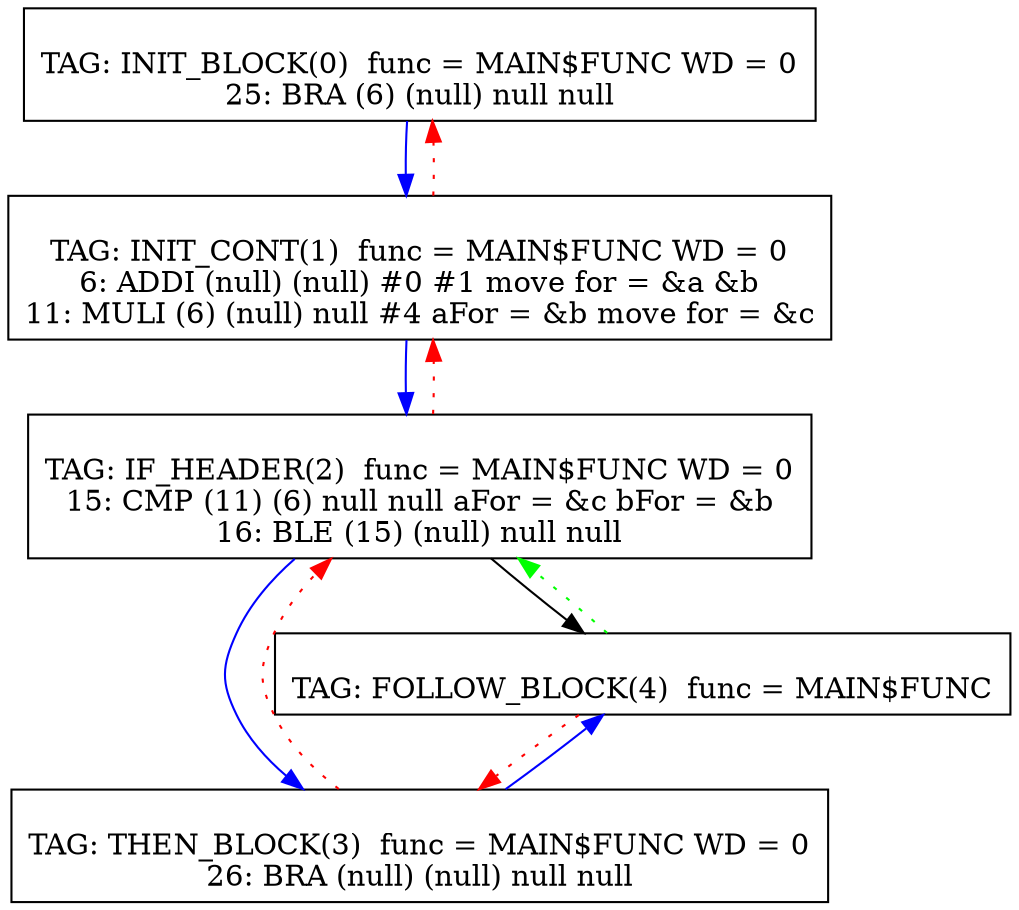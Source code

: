 digraph {
0[label="
TAG: INIT_BLOCK(0)  func = MAIN$FUNC WD = 0
25: BRA (6) (null) null null
"];
0[shape=box];
0 -> 1[color=blue]
1[label="
TAG: INIT_CONT(1)  func = MAIN$FUNC WD = 0
6: ADDI (null) (null) #0 #1 move for = &a &b
11: MULI (6) (null) null #4 aFor = &b move for = &c
"];
1[shape=box];
1 -> 2[color=blue]
1 -> 0[color=red][style=dotted]
2[label="
TAG: IF_HEADER(2)  func = MAIN$FUNC WD = 0
15: CMP (11) (6) null null aFor = &c bFor = &b
16: BLE (15) (null) null null
"];
2[shape=box];
2 -> 3[color=blue]
2 -> 4[color=black]
2 -> 1[color=red][style=dotted]
3[label="
TAG: THEN_BLOCK(3)  func = MAIN$FUNC WD = 0
26: BRA (null) (null) null null
"];
3[shape=box];
3 -> 4[color=blue]
3 -> 2[color=red][style=dotted]
4[label="
TAG: FOLLOW_BLOCK(4)  func = MAIN$FUNC
"];
4[shape=box];
4 -> 3[color=red][style=dotted]
4 -> 2[color=green][style=dotted]
}
